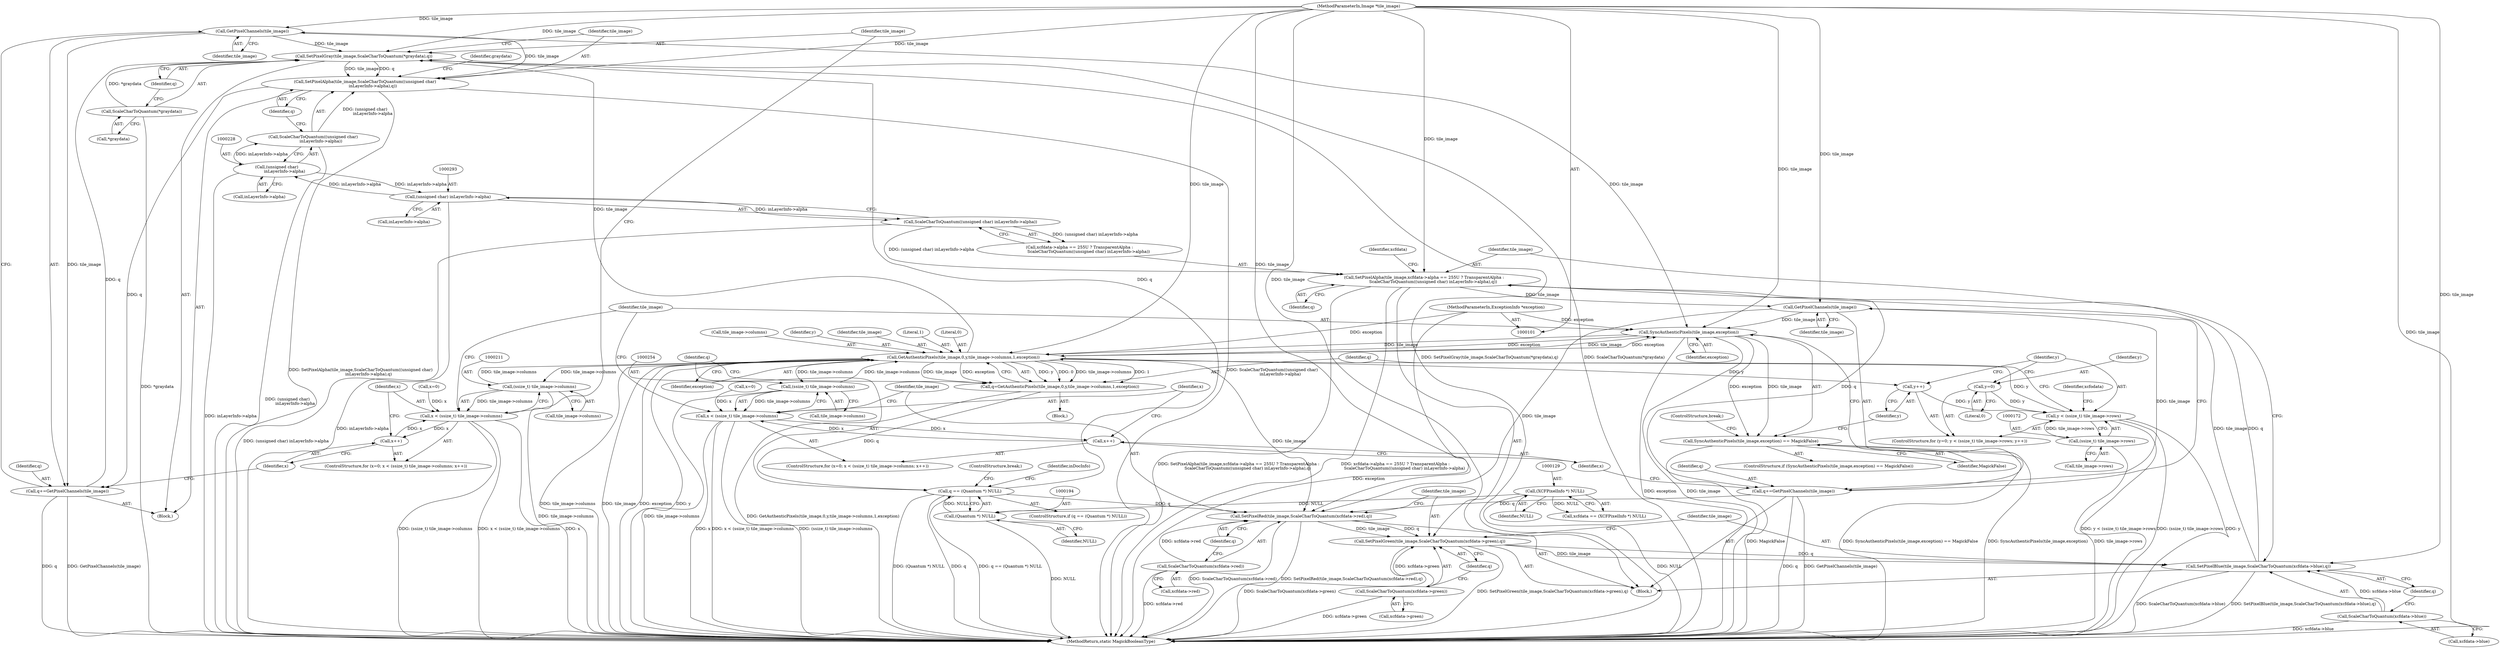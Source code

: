 digraph "0_ImageMagick_a2e1064f288a353bc5fef7f79ccb7683759e775c@pointer" {
"1000237" [label="(Call,GetPixelChannels(tile_image))"];
"1000224" [label="(Call,SetPixelAlpha(tile_image,ScaleCharToQuantum((unsigned char)\n            inLayerInfo->alpha),q))"];
"1000218" [label="(Call,SetPixelGray(tile_image,ScaleCharToQuantum(*graydata),q))"];
"1000181" [label="(Call,GetAuthenticPixels(tile_image,0,y,tile_image->columns,1,exception))"];
"1000306" [label="(Call,SyncAuthenticPixels(tile_image,exception))"];
"1000302" [label="(Call,GetPixelChannels(tile_image))"];
"1000282" [label="(Call,SetPixelAlpha(tile_image,xcfdata->alpha == 255U ? TransparentAlpha :\n              ScaleCharToQuantum((unsigned char) inLayerInfo->alpha),q))"];
"1000275" [label="(Call,SetPixelBlue(tile_image,ScaleCharToQuantum(xcfdata->blue),q))"];
"1000268" [label="(Call,SetPixelGreen(tile_image,ScaleCharToQuantum(xcfdata->green),q))"];
"1000261" [label="(Call,SetPixelRed(tile_image,ScaleCharToQuantum(xcfdata->red),q))"];
"1000103" [label="(MethodParameterIn,Image *tile_image)"];
"1000263" [label="(Call,ScaleCharToQuantum(xcfdata->red))"];
"1000300" [label="(Call,q+=GetPixelChannels(tile_image))"];
"1000191" [label="(Call,q == (Quantum *) NULL)"];
"1000179" [label="(Call,q=GetAuthenticPixels(tile_image,0,y,tile_image->columns,1,exception))"];
"1000193" [label="(Call,(Quantum *) NULL)"];
"1000128" [label="(Call,(XCFPixelInfo *) NULL)"];
"1000270" [label="(Call,ScaleCharToQuantum(xcfdata->green))"];
"1000277" [label="(Call,ScaleCharToQuantum(xcfdata->blue))"];
"1000291" [label="(Call,ScaleCharToQuantum((unsigned char) inLayerInfo->alpha))"];
"1000292" [label="(Call,(unsigned char) inLayerInfo->alpha)"];
"1000227" [label="(Call,(unsigned char)\n            inLayerInfo->alpha)"];
"1000237" [label="(Call,GetPixelChannels(tile_image))"];
"1000107" [label="(MethodParameterIn,ExceptionInfo *exception)"];
"1000169" [label="(Call,y < (ssize_t) tile_image->rows)"];
"1000166" [label="(Call,y=0)"];
"1000176" [label="(Call,y++)"];
"1000171" [label="(Call,(ssize_t) tile_image->rows)"];
"1000253" [label="(Call,(ssize_t) tile_image->columns)"];
"1000210" [label="(Call,(ssize_t) tile_image->columns)"];
"1000220" [label="(Call,ScaleCharToQuantum(*graydata))"];
"1000235" [label="(Call,q+=GetPixelChannels(tile_image))"];
"1000226" [label="(Call,ScaleCharToQuantum((unsigned char)\n            inLayerInfo->alpha))"];
"1000208" [label="(Call,x < (ssize_t) tile_image->columns)"];
"1000215" [label="(Call,x++)"];
"1000251" [label="(Call,x < (ssize_t) tile_image->columns)"];
"1000258" [label="(Call,x++)"];
"1000305" [label="(Call,SyncAuthenticPixels(tile_image,exception) == MagickFalse)"];
"1000219" [label="(Identifier,tile_image)"];
"1000263" [label="(Call,ScaleCharToQuantum(xcfdata->red))"];
"1000274" [label="(Identifier,q)"];
"1000191" [label="(Call,q == (Quantum *) NULL)"];
"1000303" [label="(Identifier,tile_image)"];
"1000176" [label="(Call,y++)"];
"1000232" [label="(Identifier,q)"];
"1000179" [label="(Call,q=GetAuthenticPixels(tile_image,0,y,tile_image->columns,1,exception))"];
"1000297" [label="(Identifier,q)"];
"1000107" [label="(MethodParameterIn,ExceptionInfo *exception)"];
"1000192" [label="(Identifier,q)"];
"1000229" [label="(Call,inLayerInfo->alpha)"];
"1000291" [label="(Call,ScaleCharToQuantum((unsigned char) inLayerInfo->alpha))"];
"1000165" [label="(ControlStructure,for (y=0; y < (ssize_t) tile_image->rows; y++))"];
"1000292" [label="(Call,(unsigned char) inLayerInfo->alpha)"];
"1000275" [label="(Call,SetPixelBlue(tile_image,ScaleCharToQuantum(xcfdata->blue),q))"];
"1000281" [label="(Identifier,q)"];
"1000196" [label="(ControlStructure,break;)"];
"1000304" [label="(ControlStructure,if (SyncAuthenticPixels(tile_image,exception) == MagickFalse))"];
"1000282" [label="(Call,SetPixelAlpha(tile_image,xcfdata->alpha == 255U ? TransparentAlpha :\n              ScaleCharToQuantum((unsigned char) inLayerInfo->alpha),q))"];
"1000312" [label="(Identifier,xcfodata)"];
"1000270" [label="(Call,ScaleCharToQuantum(xcfdata->green))"];
"1000278" [label="(Call,xcfdata->blue)"];
"1000183" [label="(Literal,0)"];
"1000212" [label="(Call,tile_image->columns)"];
"1000306" [label="(Call,SyncAuthenticPixels(tile_image,exception))"];
"1000185" [label="(Call,tile_image->columns)"];
"1000166" [label="(Call,y=0)"];
"1000300" [label="(Call,q+=GetPixelChannels(tile_image))"];
"1000261" [label="(Call,SetPixelRed(tile_image,ScaleCharToQuantum(xcfdata->red),q))"];
"1000294" [label="(Call,inLayerInfo->alpha)"];
"1000177" [label="(Identifier,y)"];
"1000277" [label="(Call,ScaleCharToQuantum(xcfdata->blue))"];
"1000170" [label="(Identifier,y)"];
"1000236" [label="(Identifier,q)"];
"1000309" [label="(Identifier,MagickFalse)"];
"1000283" [label="(Identifier,tile_image)"];
"1000299" [label="(Identifier,xcfdata)"];
"1000167" [label="(Identifier,y)"];
"1000205" [label="(Call,x=0)"];
"1000260" [label="(Block,)"];
"1000184" [label="(Identifier,y)"];
"1000307" [label="(Identifier,tile_image)"];
"1000190" [label="(ControlStructure,if (q == (Quantum *) NULL))"];
"1000182" [label="(Identifier,tile_image)"];
"1000284" [label="(Call,xcfdata->alpha == 255U ? TransparentAlpha :\n              ScaleCharToQuantum((unsigned char) inLayerInfo->alpha))"];
"1000126" [label="(Call,xcfdata == (XCFPixelInfo *) NULL)"];
"1000259" [label="(Identifier,x)"];
"1000221" [label="(Call,*graydata)"];
"1000235" [label="(Call,q+=GetPixelChannels(tile_image))"];
"1000237" [label="(Call,GetPixelChannels(tile_image))"];
"1000267" [label="(Identifier,q)"];
"1000251" [label="(Call,x < (ssize_t) tile_image->columns)"];
"1000217" [label="(Block,)"];
"1000268" [label="(Call,SetPixelGreen(tile_image,ScaleCharToQuantum(xcfdata->green),q))"];
"1000224" [label="(Call,SetPixelAlpha(tile_image,ScaleCharToQuantum((unsigned char)\n            inLayerInfo->alpha),q))"];
"1000103" [label="(MethodParameterIn,Image *tile_image)"];
"1000128" [label="(Call,(XCFPixelInfo *) NULL)"];
"1000302" [label="(Call,GetPixelChannels(tile_image))"];
"1000225" [label="(Identifier,tile_image)"];
"1000215" [label="(Call,x++)"];
"1000130" [label="(Identifier,NULL)"];
"1000169" [label="(Call,y < (ssize_t) tile_image->rows)"];
"1000189" [label="(Identifier,exception)"];
"1000247" [label="(ControlStructure,for (x=0; x < (ssize_t) tile_image->columns; x++))"];
"1000209" [label="(Identifier,x)"];
"1000168" [label="(Literal,0)"];
"1000188" [label="(Literal,1)"];
"1000181" [label="(Call,GetAuthenticPixels(tile_image,0,y,tile_image->columns,1,exception))"];
"1000200" [label="(Identifier,inDocInfo)"];
"1000264" [label="(Call,xcfdata->red)"];
"1000310" [label="(ControlStructure,break;)"];
"1000195" [label="(Identifier,NULL)"];
"1000220" [label="(Call,ScaleCharToQuantum(*graydata))"];
"1000218" [label="(Call,SetPixelGray(tile_image,ScaleCharToQuantum(*graydata),q))"];
"1000180" [label="(Identifier,q)"];
"1000223" [label="(Identifier,q)"];
"1000253" [label="(Call,(ssize_t) tile_image->columns)"];
"1000234" [label="(Identifier,graydata)"];
"1000248" [label="(Call,x=0)"];
"1000269" [label="(Identifier,tile_image)"];
"1000271" [label="(Call,xcfdata->green)"];
"1000204" [label="(ControlStructure,for (x=0; x < (ssize_t) tile_image->columns; x++))"];
"1000216" [label="(Identifier,x)"];
"1000262" [label="(Identifier,tile_image)"];
"1000210" [label="(Call,(ssize_t) tile_image->columns)"];
"1000258" [label="(Call,x++)"];
"1000305" [label="(Call,SyncAuthenticPixels(tile_image,exception) == MagickFalse)"];
"1000178" [label="(Block,)"];
"1000173" [label="(Call,tile_image->rows)"];
"1000301" [label="(Identifier,q)"];
"1000208" [label="(Call,x < (ssize_t) tile_image->columns)"];
"1000238" [label="(Identifier,tile_image)"];
"1000308" [label="(Identifier,exception)"];
"1000227" [label="(Call,(unsigned char)\n            inLayerInfo->alpha)"];
"1000193" [label="(Call,(Quantum *) NULL)"];
"1000319" [label="(MethodReturn,static MagickBooleanType)"];
"1000252" [label="(Identifier,x)"];
"1000276" [label="(Identifier,tile_image)"];
"1000226" [label="(Call,ScaleCharToQuantum((unsigned char)\n            inLayerInfo->alpha))"];
"1000171" [label="(Call,(ssize_t) tile_image->rows)"];
"1000255" [label="(Call,tile_image->columns)"];
"1000237" -> "1000235"  [label="AST: "];
"1000237" -> "1000238"  [label="CFG: "];
"1000238" -> "1000237"  [label="AST: "];
"1000235" -> "1000237"  [label="CFG: "];
"1000237" -> "1000218"  [label="DDG: tile_image"];
"1000237" -> "1000235"  [label="DDG: tile_image"];
"1000224" -> "1000237"  [label="DDG: tile_image"];
"1000103" -> "1000237"  [label="DDG: tile_image"];
"1000237" -> "1000306"  [label="DDG: tile_image"];
"1000224" -> "1000217"  [label="AST: "];
"1000224" -> "1000232"  [label="CFG: "];
"1000225" -> "1000224"  [label="AST: "];
"1000226" -> "1000224"  [label="AST: "];
"1000232" -> "1000224"  [label="AST: "];
"1000234" -> "1000224"  [label="CFG: "];
"1000224" -> "1000319"  [label="DDG: ScaleCharToQuantum((unsigned char)\n            inLayerInfo->alpha)"];
"1000224" -> "1000319"  [label="DDG: SetPixelAlpha(tile_image,ScaleCharToQuantum((unsigned char)\n            inLayerInfo->alpha),q)"];
"1000218" -> "1000224"  [label="DDG: tile_image"];
"1000218" -> "1000224"  [label="DDG: q"];
"1000103" -> "1000224"  [label="DDG: tile_image"];
"1000226" -> "1000224"  [label="DDG: (unsigned char)\n            inLayerInfo->alpha"];
"1000224" -> "1000235"  [label="DDG: q"];
"1000218" -> "1000217"  [label="AST: "];
"1000218" -> "1000223"  [label="CFG: "];
"1000219" -> "1000218"  [label="AST: "];
"1000220" -> "1000218"  [label="AST: "];
"1000223" -> "1000218"  [label="AST: "];
"1000225" -> "1000218"  [label="CFG: "];
"1000218" -> "1000319"  [label="DDG: SetPixelGray(tile_image,ScaleCharToQuantum(*graydata),q)"];
"1000218" -> "1000319"  [label="DDG: ScaleCharToQuantum(*graydata)"];
"1000181" -> "1000218"  [label="DDG: tile_image"];
"1000103" -> "1000218"  [label="DDG: tile_image"];
"1000220" -> "1000218"  [label="DDG: *graydata"];
"1000235" -> "1000218"  [label="DDG: q"];
"1000191" -> "1000218"  [label="DDG: q"];
"1000181" -> "1000179"  [label="AST: "];
"1000181" -> "1000189"  [label="CFG: "];
"1000182" -> "1000181"  [label="AST: "];
"1000183" -> "1000181"  [label="AST: "];
"1000184" -> "1000181"  [label="AST: "];
"1000185" -> "1000181"  [label="AST: "];
"1000188" -> "1000181"  [label="AST: "];
"1000189" -> "1000181"  [label="AST: "];
"1000179" -> "1000181"  [label="CFG: "];
"1000181" -> "1000319"  [label="DDG: tile_image->columns"];
"1000181" -> "1000319"  [label="DDG: tile_image"];
"1000181" -> "1000319"  [label="DDG: exception"];
"1000181" -> "1000319"  [label="DDG: y"];
"1000181" -> "1000176"  [label="DDG: y"];
"1000181" -> "1000179"  [label="DDG: y"];
"1000181" -> "1000179"  [label="DDG: 0"];
"1000181" -> "1000179"  [label="DDG: tile_image->columns"];
"1000181" -> "1000179"  [label="DDG: 1"];
"1000181" -> "1000179"  [label="DDG: tile_image"];
"1000181" -> "1000179"  [label="DDG: exception"];
"1000306" -> "1000181"  [label="DDG: tile_image"];
"1000306" -> "1000181"  [label="DDG: exception"];
"1000103" -> "1000181"  [label="DDG: tile_image"];
"1000169" -> "1000181"  [label="DDG: y"];
"1000253" -> "1000181"  [label="DDG: tile_image->columns"];
"1000210" -> "1000181"  [label="DDG: tile_image->columns"];
"1000107" -> "1000181"  [label="DDG: exception"];
"1000181" -> "1000210"  [label="DDG: tile_image->columns"];
"1000181" -> "1000253"  [label="DDG: tile_image->columns"];
"1000181" -> "1000261"  [label="DDG: tile_image"];
"1000181" -> "1000306"  [label="DDG: tile_image"];
"1000181" -> "1000306"  [label="DDG: exception"];
"1000306" -> "1000305"  [label="AST: "];
"1000306" -> "1000308"  [label="CFG: "];
"1000307" -> "1000306"  [label="AST: "];
"1000308" -> "1000306"  [label="AST: "];
"1000309" -> "1000306"  [label="CFG: "];
"1000306" -> "1000319"  [label="DDG: tile_image"];
"1000306" -> "1000319"  [label="DDG: exception"];
"1000306" -> "1000305"  [label="DDG: tile_image"];
"1000306" -> "1000305"  [label="DDG: exception"];
"1000302" -> "1000306"  [label="DDG: tile_image"];
"1000103" -> "1000306"  [label="DDG: tile_image"];
"1000107" -> "1000306"  [label="DDG: exception"];
"1000302" -> "1000300"  [label="AST: "];
"1000302" -> "1000303"  [label="CFG: "];
"1000303" -> "1000302"  [label="AST: "];
"1000300" -> "1000302"  [label="CFG: "];
"1000302" -> "1000261"  [label="DDG: tile_image"];
"1000302" -> "1000300"  [label="DDG: tile_image"];
"1000282" -> "1000302"  [label="DDG: tile_image"];
"1000103" -> "1000302"  [label="DDG: tile_image"];
"1000282" -> "1000260"  [label="AST: "];
"1000282" -> "1000297"  [label="CFG: "];
"1000283" -> "1000282"  [label="AST: "];
"1000284" -> "1000282"  [label="AST: "];
"1000297" -> "1000282"  [label="AST: "];
"1000299" -> "1000282"  [label="CFG: "];
"1000282" -> "1000319"  [label="DDG: SetPixelAlpha(tile_image,xcfdata->alpha == 255U ? TransparentAlpha :\n              ScaleCharToQuantum((unsigned char) inLayerInfo->alpha),q)"];
"1000282" -> "1000319"  [label="DDG: xcfdata->alpha == 255U ? TransparentAlpha :\n              ScaleCharToQuantum((unsigned char) inLayerInfo->alpha)"];
"1000275" -> "1000282"  [label="DDG: tile_image"];
"1000275" -> "1000282"  [label="DDG: q"];
"1000103" -> "1000282"  [label="DDG: tile_image"];
"1000291" -> "1000282"  [label="DDG: (unsigned char) inLayerInfo->alpha"];
"1000282" -> "1000300"  [label="DDG: q"];
"1000275" -> "1000260"  [label="AST: "];
"1000275" -> "1000281"  [label="CFG: "];
"1000276" -> "1000275"  [label="AST: "];
"1000277" -> "1000275"  [label="AST: "];
"1000281" -> "1000275"  [label="AST: "];
"1000283" -> "1000275"  [label="CFG: "];
"1000275" -> "1000319"  [label="DDG: SetPixelBlue(tile_image,ScaleCharToQuantum(xcfdata->blue),q)"];
"1000275" -> "1000319"  [label="DDG: ScaleCharToQuantum(xcfdata->blue)"];
"1000268" -> "1000275"  [label="DDG: tile_image"];
"1000268" -> "1000275"  [label="DDG: q"];
"1000103" -> "1000275"  [label="DDG: tile_image"];
"1000277" -> "1000275"  [label="DDG: xcfdata->blue"];
"1000268" -> "1000260"  [label="AST: "];
"1000268" -> "1000274"  [label="CFG: "];
"1000269" -> "1000268"  [label="AST: "];
"1000270" -> "1000268"  [label="AST: "];
"1000274" -> "1000268"  [label="AST: "];
"1000276" -> "1000268"  [label="CFG: "];
"1000268" -> "1000319"  [label="DDG: SetPixelGreen(tile_image,ScaleCharToQuantum(xcfdata->green),q)"];
"1000268" -> "1000319"  [label="DDG: ScaleCharToQuantum(xcfdata->green)"];
"1000261" -> "1000268"  [label="DDG: tile_image"];
"1000261" -> "1000268"  [label="DDG: q"];
"1000103" -> "1000268"  [label="DDG: tile_image"];
"1000270" -> "1000268"  [label="DDG: xcfdata->green"];
"1000261" -> "1000260"  [label="AST: "];
"1000261" -> "1000267"  [label="CFG: "];
"1000262" -> "1000261"  [label="AST: "];
"1000263" -> "1000261"  [label="AST: "];
"1000267" -> "1000261"  [label="AST: "];
"1000269" -> "1000261"  [label="CFG: "];
"1000261" -> "1000319"  [label="DDG: ScaleCharToQuantum(xcfdata->red)"];
"1000261" -> "1000319"  [label="DDG: SetPixelRed(tile_image,ScaleCharToQuantum(xcfdata->red),q)"];
"1000103" -> "1000261"  [label="DDG: tile_image"];
"1000263" -> "1000261"  [label="DDG: xcfdata->red"];
"1000300" -> "1000261"  [label="DDG: q"];
"1000191" -> "1000261"  [label="DDG: q"];
"1000103" -> "1000101"  [label="AST: "];
"1000103" -> "1000319"  [label="DDG: tile_image"];
"1000263" -> "1000264"  [label="CFG: "];
"1000264" -> "1000263"  [label="AST: "];
"1000267" -> "1000263"  [label="CFG: "];
"1000263" -> "1000319"  [label="DDG: xcfdata->red"];
"1000300" -> "1000260"  [label="AST: "];
"1000301" -> "1000300"  [label="AST: "];
"1000259" -> "1000300"  [label="CFG: "];
"1000300" -> "1000319"  [label="DDG: q"];
"1000300" -> "1000319"  [label="DDG: GetPixelChannels(tile_image)"];
"1000191" -> "1000190"  [label="AST: "];
"1000191" -> "1000193"  [label="CFG: "];
"1000192" -> "1000191"  [label="AST: "];
"1000193" -> "1000191"  [label="AST: "];
"1000196" -> "1000191"  [label="CFG: "];
"1000200" -> "1000191"  [label="CFG: "];
"1000191" -> "1000319"  [label="DDG: q == (Quantum *) NULL"];
"1000191" -> "1000319"  [label="DDG: (Quantum *) NULL"];
"1000191" -> "1000319"  [label="DDG: q"];
"1000179" -> "1000191"  [label="DDG: q"];
"1000193" -> "1000191"  [label="DDG: NULL"];
"1000179" -> "1000178"  [label="AST: "];
"1000180" -> "1000179"  [label="AST: "];
"1000192" -> "1000179"  [label="CFG: "];
"1000179" -> "1000319"  [label="DDG: GetAuthenticPixels(tile_image,0,y,tile_image->columns,1,exception)"];
"1000193" -> "1000195"  [label="CFG: "];
"1000194" -> "1000193"  [label="AST: "];
"1000195" -> "1000193"  [label="AST: "];
"1000193" -> "1000319"  [label="DDG: NULL"];
"1000128" -> "1000193"  [label="DDG: NULL"];
"1000128" -> "1000126"  [label="AST: "];
"1000128" -> "1000130"  [label="CFG: "];
"1000129" -> "1000128"  [label="AST: "];
"1000130" -> "1000128"  [label="AST: "];
"1000126" -> "1000128"  [label="CFG: "];
"1000128" -> "1000319"  [label="DDG: NULL"];
"1000128" -> "1000126"  [label="DDG: NULL"];
"1000270" -> "1000271"  [label="CFG: "];
"1000271" -> "1000270"  [label="AST: "];
"1000274" -> "1000270"  [label="CFG: "];
"1000270" -> "1000319"  [label="DDG: xcfdata->green"];
"1000277" -> "1000278"  [label="CFG: "];
"1000278" -> "1000277"  [label="AST: "];
"1000281" -> "1000277"  [label="CFG: "];
"1000277" -> "1000319"  [label="DDG: xcfdata->blue"];
"1000291" -> "1000284"  [label="AST: "];
"1000291" -> "1000292"  [label="CFG: "];
"1000292" -> "1000291"  [label="AST: "];
"1000284" -> "1000291"  [label="CFG: "];
"1000291" -> "1000319"  [label="DDG: (unsigned char) inLayerInfo->alpha"];
"1000291" -> "1000284"  [label="DDG: (unsigned char) inLayerInfo->alpha"];
"1000292" -> "1000291"  [label="DDG: inLayerInfo->alpha"];
"1000292" -> "1000294"  [label="CFG: "];
"1000293" -> "1000292"  [label="AST: "];
"1000294" -> "1000292"  [label="AST: "];
"1000292" -> "1000319"  [label="DDG: inLayerInfo->alpha"];
"1000292" -> "1000227"  [label="DDG: inLayerInfo->alpha"];
"1000227" -> "1000292"  [label="DDG: inLayerInfo->alpha"];
"1000227" -> "1000226"  [label="AST: "];
"1000227" -> "1000229"  [label="CFG: "];
"1000228" -> "1000227"  [label="AST: "];
"1000229" -> "1000227"  [label="AST: "];
"1000226" -> "1000227"  [label="CFG: "];
"1000227" -> "1000319"  [label="DDG: inLayerInfo->alpha"];
"1000227" -> "1000226"  [label="DDG: inLayerInfo->alpha"];
"1000107" -> "1000101"  [label="AST: "];
"1000107" -> "1000319"  [label="DDG: exception"];
"1000169" -> "1000165"  [label="AST: "];
"1000169" -> "1000171"  [label="CFG: "];
"1000170" -> "1000169"  [label="AST: "];
"1000171" -> "1000169"  [label="AST: "];
"1000180" -> "1000169"  [label="CFG: "];
"1000312" -> "1000169"  [label="CFG: "];
"1000169" -> "1000319"  [label="DDG: y < (ssize_t) tile_image->rows"];
"1000169" -> "1000319"  [label="DDG: (ssize_t) tile_image->rows"];
"1000169" -> "1000319"  [label="DDG: y"];
"1000166" -> "1000169"  [label="DDG: y"];
"1000176" -> "1000169"  [label="DDG: y"];
"1000171" -> "1000169"  [label="DDG: tile_image->rows"];
"1000166" -> "1000165"  [label="AST: "];
"1000166" -> "1000168"  [label="CFG: "];
"1000167" -> "1000166"  [label="AST: "];
"1000168" -> "1000166"  [label="AST: "];
"1000170" -> "1000166"  [label="CFG: "];
"1000176" -> "1000165"  [label="AST: "];
"1000176" -> "1000177"  [label="CFG: "];
"1000177" -> "1000176"  [label="AST: "];
"1000170" -> "1000176"  [label="CFG: "];
"1000171" -> "1000173"  [label="CFG: "];
"1000172" -> "1000171"  [label="AST: "];
"1000173" -> "1000171"  [label="AST: "];
"1000171" -> "1000319"  [label="DDG: tile_image->rows"];
"1000253" -> "1000251"  [label="AST: "];
"1000253" -> "1000255"  [label="CFG: "];
"1000254" -> "1000253"  [label="AST: "];
"1000255" -> "1000253"  [label="AST: "];
"1000251" -> "1000253"  [label="CFG: "];
"1000253" -> "1000319"  [label="DDG: tile_image->columns"];
"1000253" -> "1000251"  [label="DDG: tile_image->columns"];
"1000210" -> "1000208"  [label="AST: "];
"1000210" -> "1000212"  [label="CFG: "];
"1000211" -> "1000210"  [label="AST: "];
"1000212" -> "1000210"  [label="AST: "];
"1000208" -> "1000210"  [label="CFG: "];
"1000210" -> "1000319"  [label="DDG: tile_image->columns"];
"1000210" -> "1000208"  [label="DDG: tile_image->columns"];
"1000220" -> "1000221"  [label="CFG: "];
"1000221" -> "1000220"  [label="AST: "];
"1000223" -> "1000220"  [label="CFG: "];
"1000220" -> "1000319"  [label="DDG: *graydata"];
"1000235" -> "1000217"  [label="AST: "];
"1000236" -> "1000235"  [label="AST: "];
"1000216" -> "1000235"  [label="CFG: "];
"1000235" -> "1000319"  [label="DDG: GetPixelChannels(tile_image)"];
"1000235" -> "1000319"  [label="DDG: q"];
"1000232" -> "1000226"  [label="CFG: "];
"1000226" -> "1000319"  [label="DDG: (unsigned char)\n            inLayerInfo->alpha"];
"1000208" -> "1000204"  [label="AST: "];
"1000209" -> "1000208"  [label="AST: "];
"1000219" -> "1000208"  [label="CFG: "];
"1000307" -> "1000208"  [label="CFG: "];
"1000208" -> "1000319"  [label="DDG: x"];
"1000208" -> "1000319"  [label="DDG: (ssize_t) tile_image->columns"];
"1000208" -> "1000319"  [label="DDG: x < (ssize_t) tile_image->columns"];
"1000215" -> "1000208"  [label="DDG: x"];
"1000205" -> "1000208"  [label="DDG: x"];
"1000208" -> "1000215"  [label="DDG: x"];
"1000215" -> "1000204"  [label="AST: "];
"1000215" -> "1000216"  [label="CFG: "];
"1000216" -> "1000215"  [label="AST: "];
"1000209" -> "1000215"  [label="CFG: "];
"1000251" -> "1000247"  [label="AST: "];
"1000252" -> "1000251"  [label="AST: "];
"1000262" -> "1000251"  [label="CFG: "];
"1000307" -> "1000251"  [label="CFG: "];
"1000251" -> "1000319"  [label="DDG: x < (ssize_t) tile_image->columns"];
"1000251" -> "1000319"  [label="DDG: (ssize_t) tile_image->columns"];
"1000251" -> "1000319"  [label="DDG: x"];
"1000258" -> "1000251"  [label="DDG: x"];
"1000248" -> "1000251"  [label="DDG: x"];
"1000251" -> "1000258"  [label="DDG: x"];
"1000258" -> "1000247"  [label="AST: "];
"1000258" -> "1000259"  [label="CFG: "];
"1000259" -> "1000258"  [label="AST: "];
"1000252" -> "1000258"  [label="CFG: "];
"1000305" -> "1000304"  [label="AST: "];
"1000305" -> "1000309"  [label="CFG: "];
"1000309" -> "1000305"  [label="AST: "];
"1000310" -> "1000305"  [label="CFG: "];
"1000177" -> "1000305"  [label="CFG: "];
"1000305" -> "1000319"  [label="DDG: MagickFalse"];
"1000305" -> "1000319"  [label="DDG: SyncAuthenticPixels(tile_image,exception) == MagickFalse"];
"1000305" -> "1000319"  [label="DDG: SyncAuthenticPixels(tile_image,exception)"];
}
